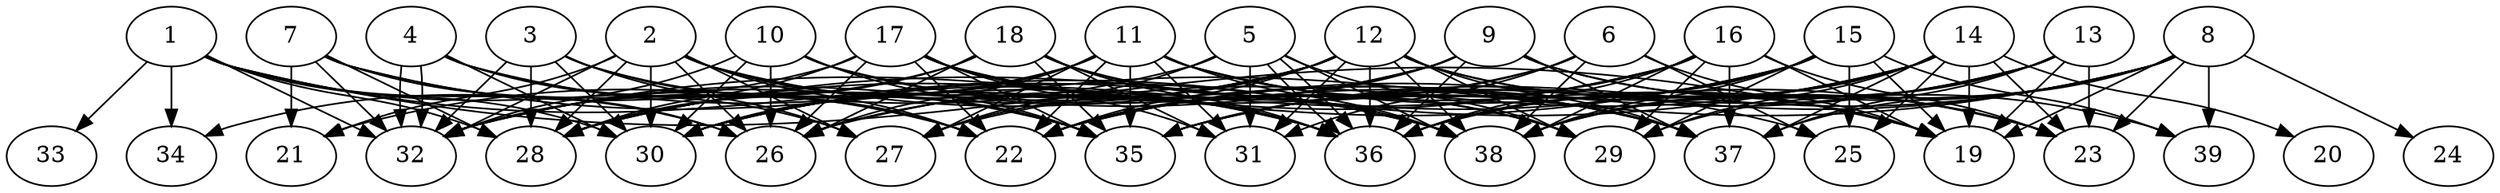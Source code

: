 // DAG (tier=3-complex, mode=data, n=39, ccr=0.526, fat=0.840, density=0.709, regular=0.310, jump=0.279, mindata=4194304, maxdata=33554432)
// DAG automatically generated by daggen at Sun Aug 24 16:33:35 2025
// /home/ermia/Project/Environments/daggen/bin/daggen --dot --ccr 0.526 --fat 0.840 --regular 0.310 --density 0.709 --jump 0.279 --mindata 4194304 --maxdata 33554432 -n 39 
digraph G {
  1 [size="35684410381594208", alpha="0.17", expect_size="17842205190797104"]
  1 -> 19 [size ="1347464418295808"]
  1 -> 22 [size ="1347464418295808"]
  1 -> 26 [size ="1347464418295808"]
  1 -> 28 [size ="1347464418295808"]
  1 -> 30 [size ="1347464418295808"]
  1 -> 32 [size ="1347464418295808"]
  1 -> 33 [size ="1347464418295808"]
  1 -> 34 [size ="1347464418295808"]
  1 -> 38 [size ="1347464418295808"]
  2 [size="6134565252530115182592", alpha="0.02", expect_size="3067282626265057591296"]
  2 -> 21 [size ="2680891147026432"]
  2 -> 22 [size ="2680891147026432"]
  2 -> 26 [size ="2680891147026432"]
  2 -> 27 [size ="2680891147026432"]
  2 -> 28 [size ="2680891147026432"]
  2 -> 30 [size ="2680891147026432"]
  2 -> 32 [size ="2680891147026432"]
  2 -> 35 [size ="2680891147026432"]
  2 -> 36 [size ="2680891147026432"]
  2 -> 37 [size ="2680891147026432"]
  3 [size="1151943729110119424", alpha="0.13", expect_size="575971864555059712"]
  3 -> 22 [size ="1781508218028032"]
  3 -> 27 [size ="1781508218028032"]
  3 -> 28 [size ="1781508218028032"]
  3 -> 30 [size ="1781508218028032"]
  3 -> 32 [size ="1781508218028032"]
  3 -> 35 [size ="1781508218028032"]
  4 [size="5124379161820901376", alpha="0.19", expect_size="2562189580910450688"]
  4 -> 22 [size ="5621080358125568"]
  4 -> 27 [size ="5621080358125568"]
  4 -> 30 [size ="5621080358125568"]
  4 -> 32 [size ="5621080358125568"]
  4 -> 32 [size ="5621080358125568"]
  4 -> 36 [size ="5621080358125568"]
  5 [size="207314053172086176", alpha="0.18", expect_size="103657026586043088"]
  5 -> 21 [size ="4579927940661248"]
  5 -> 27 [size ="4579927940661248"]
  5 -> 29 [size ="4579927940661248"]
  5 -> 31 [size ="4579927940661248"]
  5 -> 36 [size ="4579927940661248"]
  5 -> 36 [size ="4579927940661248"]
  5 -> 38 [size ="4579927940661248"]
  6 [size="6793608280024919040", alpha="0.18", expect_size="3396804140012459520"]
  6 -> 19 [size ="4971752010547200"]
  6 -> 22 [size ="4971752010547200"]
  6 -> 25 [size ="4971752010547200"]
  6 -> 26 [size ="4971752010547200"]
  6 -> 31 [size ="4971752010547200"]
  6 -> 38 [size ="4971752010547200"]
  7 [size="1570282176607143168", alpha="0.09", expect_size="785141088303571584"]
  7 -> 21 [size ="939345619976192"]
  7 -> 26 [size ="939345619976192"]
  7 -> 28 [size ="939345619976192"]
  7 -> 32 [size ="939345619976192"]
  7 -> 35 [size ="939345619976192"]
  7 -> 38 [size ="939345619976192"]
  8 [size="62282971593938232", alpha="0.02", expect_size="31141485796969116"]
  8 -> 19 [size ="6366050052472832"]
  8 -> 22 [size ="6366050052472832"]
  8 -> 23 [size ="6366050052472832"]
  8 -> 24 [size ="6366050052472832"]
  8 -> 26 [size ="6366050052472832"]
  8 -> 35 [size ="6366050052472832"]
  8 -> 36 [size ="6366050052472832"]
  8 -> 37 [size ="6366050052472832"]
  8 -> 38 [size ="6366050052472832"]
  8 -> 39 [size ="6366050052472832"]
  9 [size="4811466422146882560", alpha="0.17", expect_size="2405733211073441280"]
  9 -> 22 [size ="1756899858972672"]
  9 -> 23 [size ="1756899858972672"]
  9 -> 26 [size ="1756899858972672"]
  9 -> 30 [size ="1756899858972672"]
  9 -> 32 [size ="1756899858972672"]
  9 -> 36 [size ="1756899858972672"]
  9 -> 37 [size ="1756899858972672"]
  9 -> 39 [size ="1756899858972672"]
  10 [size="31694661197074792448000", alpha="0.06", expect_size="15847330598537396224000"]
  10 -> 26 [size ="8012119094067200"]
  10 -> 30 [size ="8012119094067200"]
  10 -> 32 [size ="8012119094067200"]
  10 -> 35 [size ="8012119094067200"]
  10 -> 36 [size ="8012119094067200"]
  10 -> 37 [size ="8012119094067200"]
  11 [size="6459719333561847", alpha="0.16", expect_size="3229859666780923"]
  11 -> 19 [size ="211480507056128"]
  11 -> 22 [size ="211480507056128"]
  11 -> 23 [size ="211480507056128"]
  11 -> 26 [size ="211480507056128"]
  11 -> 27 [size ="211480507056128"]
  11 -> 30 [size ="211480507056128"]
  11 -> 31 [size ="211480507056128"]
  11 -> 32 [size ="211480507056128"]
  11 -> 35 [size ="211480507056128"]
  11 -> 37 [size ="211480507056128"]
  11 -> 38 [size ="211480507056128"]
  12 [size="11113612537279576064", alpha="0.05", expect_size="5556806268639788032"]
  12 -> 19 [size ="3701842789793792"]
  12 -> 22 [size ="3701842789793792"]
  12 -> 23 [size ="3701842789793792"]
  12 -> 27 [size ="3701842789793792"]
  12 -> 28 [size ="3701842789793792"]
  12 -> 29 [size ="3701842789793792"]
  12 -> 30 [size ="3701842789793792"]
  12 -> 31 [size ="3701842789793792"]
  12 -> 32 [size ="3701842789793792"]
  12 -> 36 [size ="3701842789793792"]
  12 -> 37 [size ="3701842789793792"]
  12 -> 38 [size ="3701842789793792"]
  13 [size="94007075487059040", alpha="0.07", expect_size="47003537743529520"]
  13 -> 19 [size ="4044967324418048"]
  13 -> 22 [size ="4044967324418048"]
  13 -> 23 [size ="4044967324418048"]
  13 -> 29 [size ="4044967324418048"]
  13 -> 35 [size ="4044967324418048"]
  13 -> 37 [size ="4044967324418048"]
  13 -> 38 [size ="4044967324418048"]
  14 [size="11494114646301507321856", alpha="0.17", expect_size="5747057323150753660928"]
  14 -> 19 [size ="4074493882400768"]
  14 -> 20 [size ="4074493882400768"]
  14 -> 23 [size ="4074493882400768"]
  14 -> 25 [size ="4074493882400768"]
  14 -> 27 [size ="4074493882400768"]
  14 -> 28 [size ="4074493882400768"]
  14 -> 29 [size ="4074493882400768"]
  14 -> 35 [size ="4074493882400768"]
  14 -> 36 [size ="4074493882400768"]
  14 -> 37 [size ="4074493882400768"]
  14 -> 38 [size ="4074493882400768"]
  15 [size="21976560753400455168", alpha="0.15", expect_size="10988280376700227584"]
  15 -> 19 [size ="7920091903557632"]
  15 -> 25 [size ="7920091903557632"]
  15 -> 29 [size ="7920091903557632"]
  15 -> 30 [size ="7920091903557632"]
  15 -> 32 [size ="7920091903557632"]
  15 -> 35 [size ="7920091903557632"]
  15 -> 36 [size ="7920091903557632"]
  15 -> 38 [size ="7920091903557632"]
  15 -> 39 [size ="7920091903557632"]
  16 [size="193525455398909536", alpha="0.05", expect_size="96762727699454768"]
  16 -> 19 [size ="7266569805627392"]
  16 -> 23 [size ="7266569805627392"]
  16 -> 28 [size ="7266569805627392"]
  16 -> 29 [size ="7266569805627392"]
  16 -> 30 [size ="7266569805627392"]
  16 -> 35 [size ="7266569805627392"]
  16 -> 36 [size ="7266569805627392"]
  16 -> 37 [size ="7266569805627392"]
  16 -> 38 [size ="7266569805627392"]
  17 [size="1172964975481272139776", alpha="0.03", expect_size="586482487740636069888"]
  17 -> 22 [size ="889774625783808"]
  17 -> 25 [size ="889774625783808"]
  17 -> 26 [size ="889774625783808"]
  17 -> 28 [size ="889774625783808"]
  17 -> 29 [size ="889774625783808"]
  17 -> 31 [size ="889774625783808"]
  17 -> 34 [size ="889774625783808"]
  17 -> 35 [size ="889774625783808"]
  17 -> 36 [size ="889774625783808"]
  18 [size="2494246679796488704", alpha="0.16", expect_size="1247123339898244352"]
  18 -> 26 [size ="5785561230999552"]
  18 -> 28 [size ="5785561230999552"]
  18 -> 29 [size ="5785561230999552"]
  18 -> 31 [size ="5785561230999552"]
  18 -> 32 [size ="5785561230999552"]
  18 -> 35 [size ="5785561230999552"]
  18 -> 36 [size ="5785561230999552"]
  18 -> 38 [size ="5785561230999552"]
  19 [size="3235061129178038272", alpha="0.00", expect_size="1617530564589019136"]
  20 [size="48136154954582288", alpha="0.20", expect_size="24068077477291144"]
  21 [size="6079498876552403968", alpha="0.04", expect_size="3039749438276201984"]
  22 [size="284408256773445600", alpha="0.16", expect_size="142204128386722800"]
  23 [size="57451996012303456", alpha="0.06", expect_size="28725998006151728"]
  24 [size="14259358349306661699584", alpha="0.18", expect_size="7129679174653330849792"]
  25 [size="1711354344544963395584", alpha="0.01", expect_size="855677172272481697792"]
  26 [size="7410489780320237568", alpha="0.01", expect_size="3705244890160118784"]
  27 [size="254642092024280672", alpha="0.06", expect_size="127321046012140336"]
  28 [size="7317524000102961152", alpha="0.07", expect_size="3658762000051480576"]
  29 [size="249485798679957152", alpha="0.13", expect_size="124742899339978576"]
  30 [size="1429552254611527680", alpha="0.12", expect_size="714776127305763840"]
  31 [size="37730529845228114804736", alpha="0.14", expect_size="18865264922614057402368"]
  32 [size="5553748818254014447616", alpha="0.14", expect_size="2776874409127007223808"]
  33 [size="132134800313209061376", alpha="0.13", expect_size="66067400156604530688"]
  34 [size="546053305298617106432", alpha="0.01", expect_size="273026652649308553216"]
  35 [size="171624519623604436992", alpha="0.16", expect_size="85812259811802218496"]
  36 [size="18442246159017900", alpha="0.18", expect_size="9221123079508950"]
  37 [size="56639456680378896", alpha="0.09", expect_size="28319728340189448"]
  38 [size="17844850899691452", alpha="0.08", expect_size="8922425449845726"]
  39 [size="193971009616712040448", alpha="0.10", expect_size="96985504808356020224"]
}